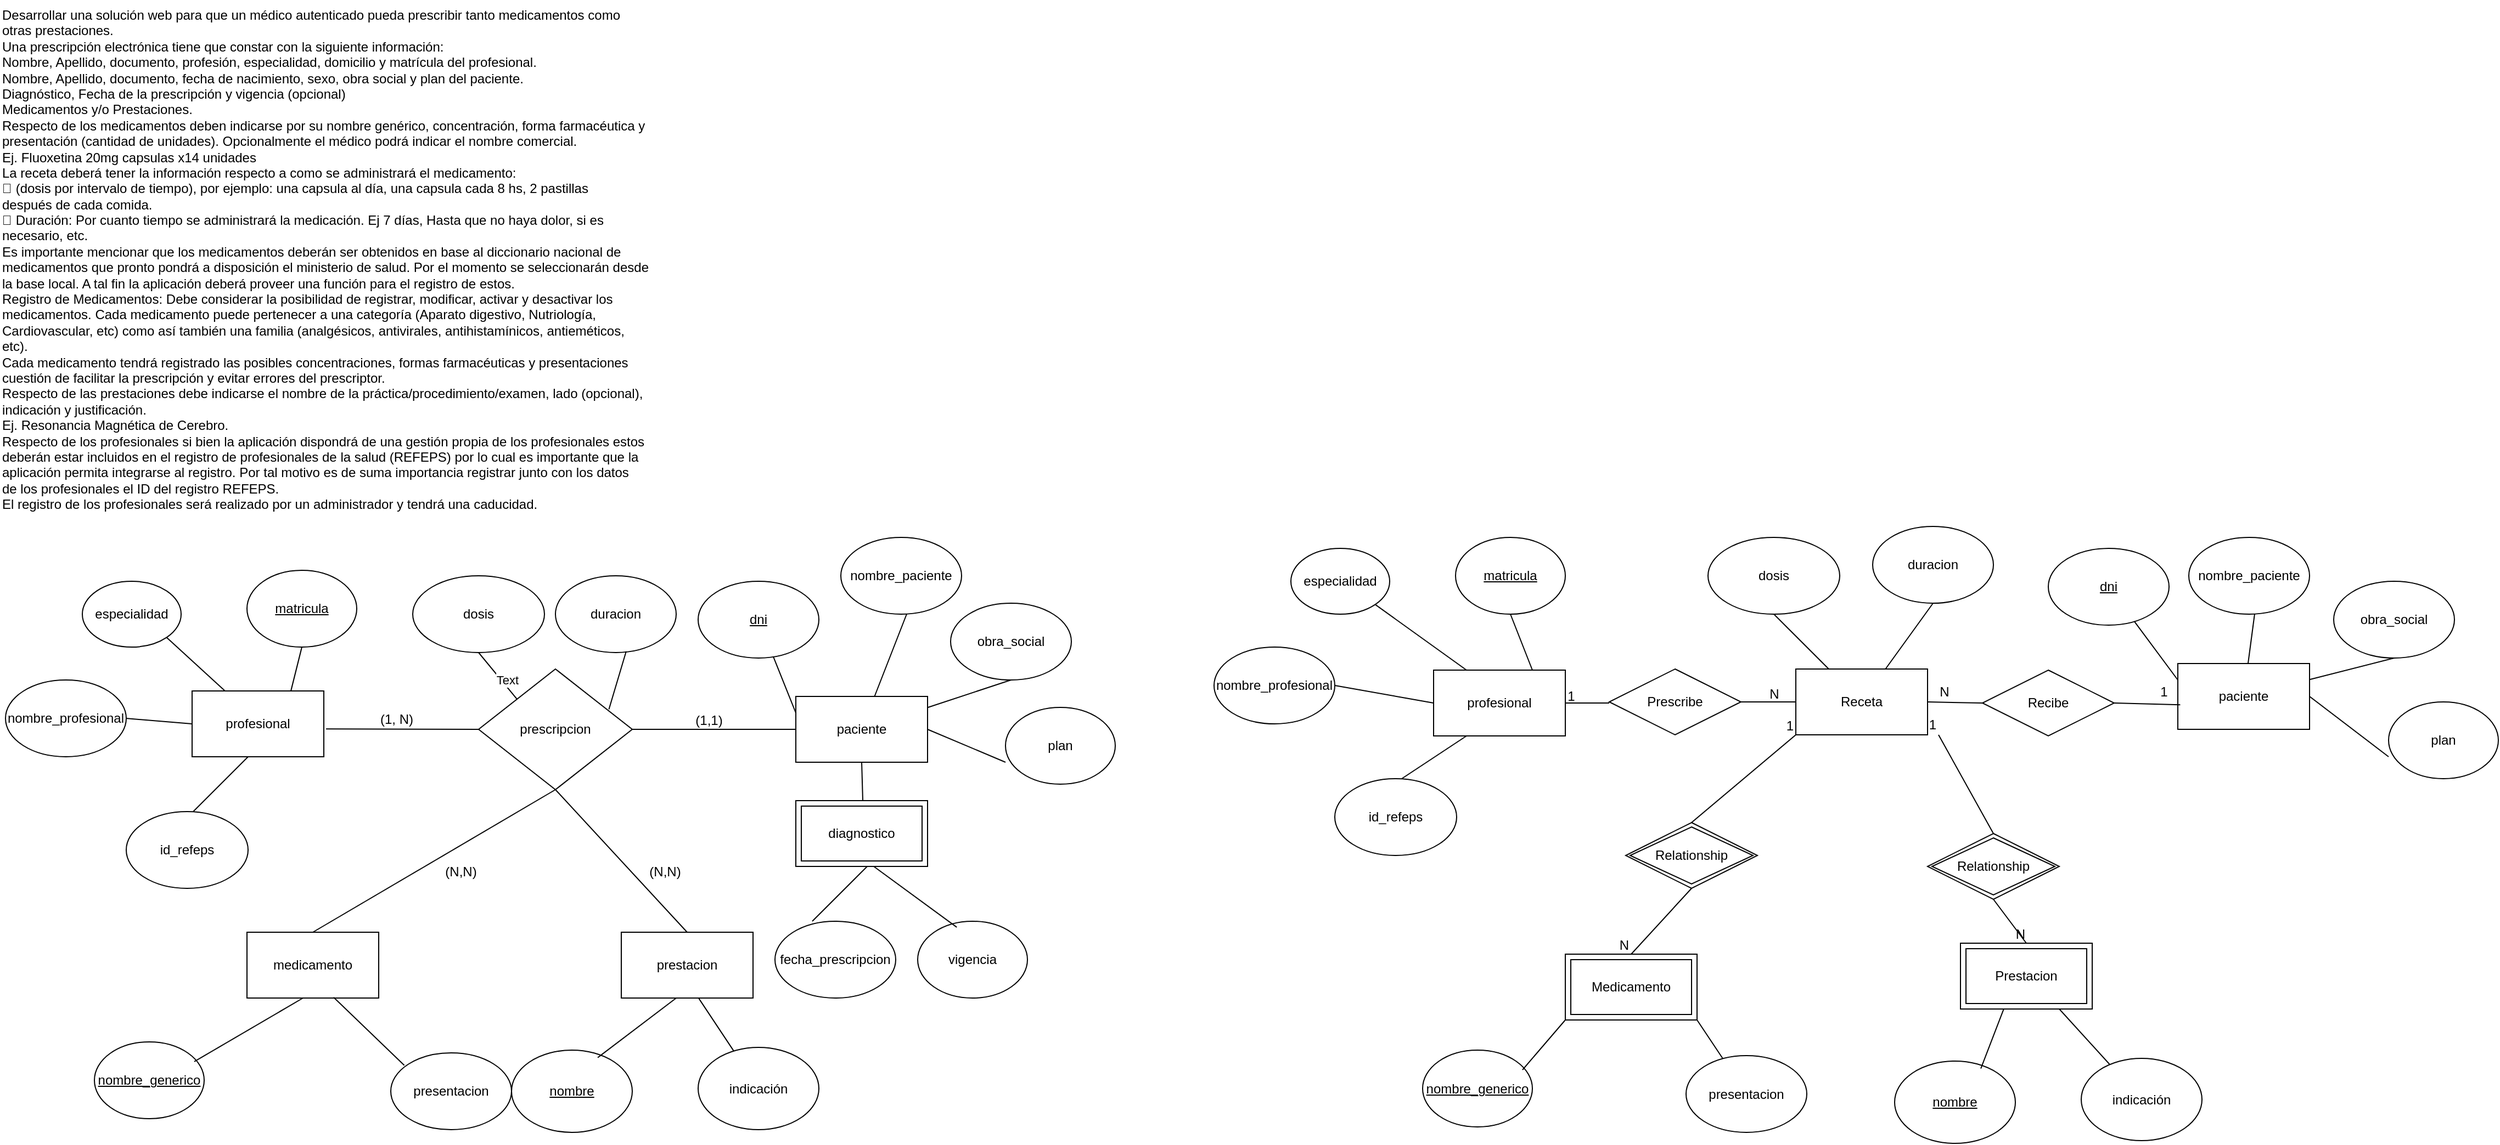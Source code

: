 <mxfile version="24.7.16">
  <diagram name="Página-1" id="OAdbk_ETyMLO9n_MLoZe">
    <mxGraphModel dx="1311" dy="598" grid="1" gridSize="10" guides="1" tooltips="1" connect="1" arrows="1" fold="1" page="1" pageScale="1" pageWidth="827" pageHeight="1169" math="0" shadow="0">
      <root>
        <mxCell id="0" />
        <mxCell id="1" parent="0" />
        <mxCell id="R6Cu_xliwM_Ngi1ejjEe-1" value="diagnostico" style="rounded=0;whiteSpace=wrap;html=1;" vertex="1" parent="1">
          <mxGeometry x="749" y="740" width="120" height="60" as="geometry" />
        </mxCell>
        <mxCell id="R6Cu_xliwM_Ngi1ejjEe-2" value="Desarrollar una solución web para que un médico autenticado pueda prescribir tanto medicamentos como&#xa;otras prestaciones.&#xa;Una prescripción electrónica tiene que constar con la siguiente información:&#xa;Nombre, Apellido, documento, profesión, especialidad, domicilio y matrícula del profesional.&#xa;Nombre, Apellido, documento, fecha de nacimiento, sexo, obra social y plan del paciente.&#xa;Diagnóstico, Fecha de la prescripción y vigencia (opcional)&#xa;Medicamentos y/o Prestaciones.&#xa;Respecto de los medicamentos deben indicarse por su nombre genérico, concentración, forma farmacéutica y&#xa;presentación (cantidad de unidades). Opcionalmente el médico podrá indicar el nombre comercial.&#xa;Ej. Fluoxetina 20mg capsulas x14 unidades&#xa;La receta deberá tener la información respecto a como se administrará el medicamento:&#xa; (dosis por intervalo de tiempo), por ejemplo: una capsula al día, una capsula cada 8 hs, 2 pastillas&#xa;después de cada comida.&#xa; Duración: Por cuanto tiempo se administrará la medicación. Ej 7 días, Hasta que no haya dolor, si es&#xa;necesario, etc.&#xa;Es importante mencionar que los medicamentos deberán ser obtenidos en base al diccionario nacional de&#xa;medicamentos que pronto pondrá a disposición el ministerio de salud. Por el momento se seleccionarán desde&#xa;la base local. A tal fin la aplicación deberá proveer una función para el registro de estos.&#xa;Registro de Medicamentos: Debe considerar la posibilidad de registrar, modificar, activar y desactivar los&#xa;medicamentos. Cada medicamento puede pertenecer a una categoría (Aparato digestivo, Nutriología,&#xa;Cardiovascular, etc) como así también una familia (analgésicos, antivirales, antihistamínicos, antieméticos,&#xa;etc).&#xa;Cada medicamento tendrá registrado las posibles concentraciones, formas farmacéuticas y presentaciones&#xa;cuestión de facilitar la prescripción y evitar errores del prescriptor.&#xa;Respecto de las prestaciones debe indicarse el nombre de la práctica/procedimiento/examen, lado (opcional),&#xa;indicación y justificación.&#xa;Ej. Resonancia Magnética de Cerebro.&#xa;Respecto de los profesionales si bien la aplicación dispondrá de una gestión propia de los profesionales estos&#xa;deberán estar incluidos en el registro de profesionales de la salud (REFEPS) por lo cual es importante que la&#xa;aplicación permita integrarse al registro. Por tal motivo es de suma importancia registrar junto con los datos&#xa;de los profesionales el ID del registro REFEPS.&#xa;El registro de los profesionales será realizado por un administrador y tendrá una caducidad." style="text;whiteSpace=wrap;html=1;" vertex="1" parent="1">
          <mxGeometry x="24" y="10" width="616" height="470" as="geometry" />
        </mxCell>
        <mxCell id="R6Cu_xliwM_Ngi1ejjEe-3" value="profesional" style="rounded=0;whiteSpace=wrap;html=1;" vertex="1" parent="1">
          <mxGeometry x="199" y="640" width="120" height="60" as="geometry" />
        </mxCell>
        <mxCell id="R6Cu_xliwM_Ngi1ejjEe-4" value="paciente" style="rounded=0;whiteSpace=wrap;html=1;" vertex="1" parent="1">
          <mxGeometry x="749" y="645" width="120" height="60" as="geometry" />
        </mxCell>
        <mxCell id="R6Cu_xliwM_Ngi1ejjEe-5" value="medicamento" style="rounded=0;whiteSpace=wrap;html=1;" vertex="1" parent="1">
          <mxGeometry x="249" y="860" width="120" height="60" as="geometry" />
        </mxCell>
        <mxCell id="R6Cu_xliwM_Ngi1ejjEe-6" value="especialidad" style="ellipse;whiteSpace=wrap;html=1;" vertex="1" parent="1">
          <mxGeometry x="99" y="540" width="90" height="60" as="geometry" />
        </mxCell>
        <mxCell id="R6Cu_xliwM_Ngi1ejjEe-7" value="&lt;u&gt;matricula&lt;/u&gt;" style="ellipse;whiteSpace=wrap;html=1;" vertex="1" parent="1">
          <mxGeometry x="249" y="530" width="100" height="70" as="geometry" />
        </mxCell>
        <mxCell id="R6Cu_xliwM_Ngi1ejjEe-8" value="nombre_profesional" style="ellipse;whiteSpace=wrap;html=1;" vertex="1" parent="1">
          <mxGeometry x="29" y="630" width="110" height="70" as="geometry" />
        </mxCell>
        <mxCell id="R6Cu_xliwM_Ngi1ejjEe-9" value="" style="endArrow=none;html=1;rounded=0;entryX=0;entryY=0.5;entryDx=0;entryDy=0;exitX=1;exitY=0.5;exitDx=0;exitDy=0;" edge="1" parent="1" source="R6Cu_xliwM_Ngi1ejjEe-8" target="R6Cu_xliwM_Ngi1ejjEe-3">
          <mxGeometry width="50" height="50" relative="1" as="geometry">
            <mxPoint x="119" y="680" as="sourcePoint" />
            <mxPoint x="169" y="630" as="targetPoint" />
          </mxGeometry>
        </mxCell>
        <mxCell id="R6Cu_xliwM_Ngi1ejjEe-10" value="" style="endArrow=none;html=1;rounded=0;entryX=1;entryY=1;entryDx=0;entryDy=0;exitX=0.25;exitY=0;exitDx=0;exitDy=0;" edge="1" parent="1" source="R6Cu_xliwM_Ngi1ejjEe-3" target="R6Cu_xliwM_Ngi1ejjEe-6">
          <mxGeometry width="50" height="50" relative="1" as="geometry">
            <mxPoint x="179" y="640" as="sourcePoint" />
            <mxPoint x="229" y="590" as="targetPoint" />
          </mxGeometry>
        </mxCell>
        <mxCell id="R6Cu_xliwM_Ngi1ejjEe-11" value="" style="endArrow=none;html=1;rounded=0;entryX=0.5;entryY=1;entryDx=0;entryDy=0;exitX=0.75;exitY=0;exitDx=0;exitDy=0;" edge="1" parent="1" source="R6Cu_xliwM_Ngi1ejjEe-3" target="R6Cu_xliwM_Ngi1ejjEe-7">
          <mxGeometry width="50" height="50" relative="1" as="geometry">
            <mxPoint x="259" y="650" as="sourcePoint" />
            <mxPoint x="309" y="600" as="targetPoint" />
          </mxGeometry>
        </mxCell>
        <mxCell id="R6Cu_xliwM_Ngi1ejjEe-12" value="&lt;u&gt;dni&lt;/u&gt;" style="ellipse;whiteSpace=wrap;html=1;" vertex="1" parent="1">
          <mxGeometry x="660" y="540" width="110" height="70" as="geometry" />
        </mxCell>
        <mxCell id="R6Cu_xliwM_Ngi1ejjEe-13" value="nombre_paciente" style="ellipse;whiteSpace=wrap;html=1;" vertex="1" parent="1">
          <mxGeometry x="790" y="500" width="110" height="70" as="geometry" />
        </mxCell>
        <mxCell id="R6Cu_xliwM_Ngi1ejjEe-14" value="obra_social" style="ellipse;whiteSpace=wrap;html=1;" vertex="1" parent="1">
          <mxGeometry x="890" y="560" width="110" height="70" as="geometry" />
        </mxCell>
        <mxCell id="R6Cu_xliwM_Ngi1ejjEe-15" value="plan" style="ellipse;whiteSpace=wrap;html=1;" vertex="1" parent="1">
          <mxGeometry x="940" y="655" width="100" height="70" as="geometry" />
        </mxCell>
        <mxCell id="R6Cu_xliwM_Ngi1ejjEe-16" value="" style="endArrow=none;html=1;rounded=0;entryX=0;entryY=0.25;entryDx=0;entryDy=0;" edge="1" parent="1" source="R6Cu_xliwM_Ngi1ejjEe-12" target="R6Cu_xliwM_Ngi1ejjEe-4">
          <mxGeometry width="50" height="50" relative="1" as="geometry">
            <mxPoint x="539" y="690" as="sourcePoint" />
            <mxPoint x="589" y="640" as="targetPoint" />
          </mxGeometry>
        </mxCell>
        <mxCell id="R6Cu_xliwM_Ngi1ejjEe-17" value="" style="endArrow=none;html=1;rounded=0;entryX=0.545;entryY=1;entryDx=0;entryDy=0;entryPerimeter=0;" edge="1" parent="1" source="R6Cu_xliwM_Ngi1ejjEe-4" target="R6Cu_xliwM_Ngi1ejjEe-13">
          <mxGeometry width="50" height="50" relative="1" as="geometry">
            <mxPoint x="629" y="630" as="sourcePoint" />
            <mxPoint x="599" y="600" as="targetPoint" />
          </mxGeometry>
        </mxCell>
        <mxCell id="R6Cu_xliwM_Ngi1ejjEe-18" value="" style="endArrow=none;html=1;rounded=0;exitX=1;exitY=0.5;exitDx=0;exitDy=0;entryX=0;entryY=0.714;entryDx=0;entryDy=0;entryPerimeter=0;" edge="1" parent="1" source="R6Cu_xliwM_Ngi1ejjEe-4" target="R6Cu_xliwM_Ngi1ejjEe-15">
          <mxGeometry width="50" height="50" relative="1" as="geometry">
            <mxPoint x="719" y="695" as="sourcePoint" />
            <mxPoint x="769" y="645" as="targetPoint" />
          </mxGeometry>
        </mxCell>
        <mxCell id="R6Cu_xliwM_Ngi1ejjEe-19" value="" style="endArrow=none;html=1;rounded=0;entryX=0.5;entryY=1;entryDx=0;entryDy=0;" edge="1" parent="1" source="R6Cu_xliwM_Ngi1ejjEe-4" target="R6Cu_xliwM_Ngi1ejjEe-14">
          <mxGeometry width="50" height="50" relative="1" as="geometry">
            <mxPoint x="709" y="640" as="sourcePoint" />
            <mxPoint x="759" y="590" as="targetPoint" />
          </mxGeometry>
        </mxCell>
        <mxCell id="R6Cu_xliwM_Ngi1ejjEe-20" value="&lt;u&gt;nombre_generico&lt;/u&gt;" style="ellipse;whiteSpace=wrap;html=1;" vertex="1" parent="1">
          <mxGeometry x="110" y="960" width="100" height="70" as="geometry" />
        </mxCell>
        <mxCell id="R6Cu_xliwM_Ngi1ejjEe-21" value="presentacion" style="ellipse;whiteSpace=wrap;html=1;" vertex="1" parent="1">
          <mxGeometry x="380" y="970" width="110" height="70" as="geometry" />
        </mxCell>
        <mxCell id="R6Cu_xliwM_Ngi1ejjEe-22" value="" style="endArrow=none;html=1;rounded=0;exitX=0.112;exitY=0.162;exitDx=0;exitDy=0;entryX=0.658;entryY=0.989;entryDx=0;entryDy=0;entryPerimeter=0;exitPerimeter=0;" edge="1" parent="1" source="R6Cu_xliwM_Ngi1ejjEe-21" target="R6Cu_xliwM_Ngi1ejjEe-5">
          <mxGeometry width="50" height="50" relative="1" as="geometry">
            <mxPoint x="179" y="990" as="sourcePoint" />
            <mxPoint x="500" y="940" as="targetPoint" />
          </mxGeometry>
        </mxCell>
        <mxCell id="R6Cu_xliwM_Ngi1ejjEe-23" value="" style="endArrow=none;html=1;rounded=0;exitX=0.91;exitY=0.257;exitDx=0;exitDy=0;exitPerimeter=0;entryX=0.425;entryY=1;entryDx=0;entryDy=0;entryPerimeter=0;" edge="1" parent="1" source="R6Cu_xliwM_Ngi1ejjEe-20" target="R6Cu_xliwM_Ngi1ejjEe-5">
          <mxGeometry width="50" height="50" relative="1" as="geometry">
            <mxPoint x="119" y="950" as="sourcePoint" />
            <mxPoint x="159" y="900" as="targetPoint" />
          </mxGeometry>
        </mxCell>
        <mxCell id="R6Cu_xliwM_Ngi1ejjEe-24" value="dosis" style="ellipse;whiteSpace=wrap;html=1;" vertex="1" parent="1">
          <mxGeometry x="400" y="535" width="120" height="70" as="geometry" />
        </mxCell>
        <mxCell id="R6Cu_xliwM_Ngi1ejjEe-25" value="duracion" style="ellipse;whiteSpace=wrap;html=1;" vertex="1" parent="1">
          <mxGeometry x="530" y="535" width="110" height="70" as="geometry" />
        </mxCell>
        <mxCell id="R6Cu_xliwM_Ngi1ejjEe-26" value="" style="endArrow=none;html=1;rounded=0;exitX=0.848;exitY=0.334;exitDx=0;exitDy=0;exitPerimeter=0;entryX=0.586;entryY=0.984;entryDx=0;entryDy=0;entryPerimeter=0;" edge="1" parent="1" source="R6Cu_xliwM_Ngi1ejjEe-28" target="R6Cu_xliwM_Ngi1ejjEe-25">
          <mxGeometry width="50" height="50" relative="1" as="geometry">
            <mxPoint x="618" y="668.02" as="sourcePoint" />
            <mxPoint x="590" y="610" as="targetPoint" />
          </mxGeometry>
        </mxCell>
        <mxCell id="R6Cu_xliwM_Ngi1ejjEe-27" value="" style="endArrow=none;html=1;rounded=0;entryX=0;entryY=0;entryDx=0;entryDy=0;exitX=0.5;exitY=1;exitDx=0;exitDy=0;" edge="1" parent="1" source="R6Cu_xliwM_Ngi1ejjEe-24" target="R6Cu_xliwM_Ngi1ejjEe-28">
          <mxGeometry width="50" height="50" relative="1" as="geometry">
            <mxPoint x="470" y="610" as="sourcePoint" />
            <mxPoint x="619" y="910" as="targetPoint" />
          </mxGeometry>
        </mxCell>
        <mxCell id="zpOh2JFRQXcmT8-b-XCq-2" value="Text" style="edgeLabel;html=1;align=center;verticalAlign=middle;resizable=0;points=[];" vertex="1" connectable="0" parent="R6Cu_xliwM_Ngi1ejjEe-27">
          <mxGeometry x="0.301" y="4" relative="1" as="geometry">
            <mxPoint as="offset" />
          </mxGeometry>
        </mxCell>
        <mxCell id="R6Cu_xliwM_Ngi1ejjEe-28" value="prescripcion" style="rhombus;whiteSpace=wrap;html=1;" vertex="1" parent="1">
          <mxGeometry x="460" y="620" width="140" height="110" as="geometry" />
        </mxCell>
        <mxCell id="R6Cu_xliwM_Ngi1ejjEe-29" value="(1, N)" style="text;html=1;align=center;verticalAlign=middle;resizable=0;points=[];autosize=1;strokeColor=none;fillColor=none;" vertex="1" parent="1">
          <mxGeometry x="360" y="651" width="50" height="30" as="geometry" />
        </mxCell>
        <mxCell id="R6Cu_xliwM_Ngi1ejjEe-30" value="(1,1)" style="text;html=1;align=center;verticalAlign=middle;whiteSpace=wrap;rounded=0;" vertex="1" parent="1">
          <mxGeometry x="640" y="652" width="60" height="30" as="geometry" />
        </mxCell>
        <mxCell id="R6Cu_xliwM_Ngi1ejjEe-31" value="" style="endArrow=none;html=1;rounded=0;entryX=0.5;entryY=1;entryDx=0;entryDy=0;exitX=0.5;exitY=0;exitDx=0;exitDy=0;" edge="1" parent="1" source="R6Cu_xliwM_Ngi1ejjEe-5" target="R6Cu_xliwM_Ngi1ejjEe-28">
          <mxGeometry width="50" height="50" relative="1" as="geometry">
            <mxPoint x="530" y="870" as="sourcePoint" />
            <mxPoint x="524" y="730" as="targetPoint" />
          </mxGeometry>
        </mxCell>
        <mxCell id="R6Cu_xliwM_Ngi1ejjEe-32" value="(N,N)" style="text;html=1;align=center;verticalAlign=middle;whiteSpace=wrap;rounded=0;" vertex="1" parent="1">
          <mxGeometry x="414" y="790" width="60" height="30" as="geometry" />
        </mxCell>
        <mxCell id="R6Cu_xliwM_Ngi1ejjEe-33" value="" style="endArrow=none;html=1;rounded=0;entryX=0;entryY=0.5;entryDx=0;entryDy=0;exitX=1.017;exitY=0.578;exitDx=0;exitDy=0;exitPerimeter=0;" edge="1" parent="1" source="R6Cu_xliwM_Ngi1ejjEe-3" target="R6Cu_xliwM_Ngi1ejjEe-28">
          <mxGeometry width="50" height="50" relative="1" as="geometry">
            <mxPoint x="380" y="735" as="sourcePoint" />
            <mxPoint x="430" y="685" as="targetPoint" />
          </mxGeometry>
        </mxCell>
        <mxCell id="R6Cu_xliwM_Ngi1ejjEe-34" value="" style="endArrow=none;html=1;rounded=0;exitX=1;exitY=0.5;exitDx=0;exitDy=0;entryX=0;entryY=0.5;entryDx=0;entryDy=0;" edge="1" parent="1" source="R6Cu_xliwM_Ngi1ejjEe-28" target="R6Cu_xliwM_Ngi1ejjEe-4">
          <mxGeometry width="50" height="50" relative="1" as="geometry">
            <mxPoint x="550" y="780" as="sourcePoint" />
            <mxPoint x="700" y="700" as="targetPoint" />
          </mxGeometry>
        </mxCell>
        <mxCell id="R6Cu_xliwM_Ngi1ejjEe-35" value="prestacion" style="rounded=0;whiteSpace=wrap;html=1;" vertex="1" parent="1">
          <mxGeometry x="590" y="860" width="120" height="60" as="geometry" />
        </mxCell>
        <mxCell id="R6Cu_xliwM_Ngi1ejjEe-36" value="" style="endArrow=none;html=1;rounded=0;entryX=0.5;entryY=1;entryDx=0;entryDy=0;exitX=0.5;exitY=0;exitDx=0;exitDy=0;" edge="1" parent="1" source="R6Cu_xliwM_Ngi1ejjEe-35" target="R6Cu_xliwM_Ngi1ejjEe-28">
          <mxGeometry width="50" height="50" relative="1" as="geometry">
            <mxPoint x="590" y="960" as="sourcePoint" />
            <mxPoint x="640" y="910" as="targetPoint" />
          </mxGeometry>
        </mxCell>
        <mxCell id="R6Cu_xliwM_Ngi1ejjEe-37" value="&lt;u&gt;nombre&lt;/u&gt;" style="ellipse;whiteSpace=wrap;html=1;" vertex="1" parent="1">
          <mxGeometry x="490" y="967.5" width="110" height="75" as="geometry" />
        </mxCell>
        <mxCell id="R6Cu_xliwM_Ngi1ejjEe-38" value="indicación" style="ellipse;whiteSpace=wrap;html=1;" vertex="1" parent="1">
          <mxGeometry x="660" y="965" width="110" height="75" as="geometry" />
        </mxCell>
        <mxCell id="R6Cu_xliwM_Ngi1ejjEe-39" value="" style="endArrow=none;html=1;rounded=0;entryX=0.417;entryY=1;entryDx=0;entryDy=0;entryPerimeter=0;exitX=0.714;exitY=0.091;exitDx=0;exitDy=0;exitPerimeter=0;" edge="1" parent="1" source="R6Cu_xliwM_Ngi1ejjEe-37" target="R6Cu_xliwM_Ngi1ejjEe-35">
          <mxGeometry width="50" height="50" relative="1" as="geometry">
            <mxPoint x="660" y="980" as="sourcePoint" />
            <mxPoint x="710" y="930" as="targetPoint" />
          </mxGeometry>
        </mxCell>
        <mxCell id="R6Cu_xliwM_Ngi1ejjEe-40" value="" style="endArrow=none;html=1;rounded=0;exitX=0.589;exitY=1.007;exitDx=0;exitDy=0;exitPerimeter=0;" edge="1" parent="1" source="R6Cu_xliwM_Ngi1ejjEe-35" target="R6Cu_xliwM_Ngi1ejjEe-38">
          <mxGeometry width="50" height="50" relative="1" as="geometry">
            <mxPoint x="814" y="980" as="sourcePoint" />
            <mxPoint x="864" y="930" as="targetPoint" />
          </mxGeometry>
        </mxCell>
        <mxCell id="R6Cu_xliwM_Ngi1ejjEe-41" value="(N,N)" style="text;html=1;align=center;verticalAlign=middle;whiteSpace=wrap;rounded=0;" vertex="1" parent="1">
          <mxGeometry x="600" y="790" width="60" height="30" as="geometry" />
        </mxCell>
        <mxCell id="R6Cu_xliwM_Ngi1ejjEe-42" value="id_refeps" style="ellipse;whiteSpace=wrap;html=1;" vertex="1" parent="1">
          <mxGeometry x="139" y="750" width="111" height="70" as="geometry" />
        </mxCell>
        <mxCell id="R6Cu_xliwM_Ngi1ejjEe-43" value="" style="endArrow=none;html=1;rounded=0;" edge="1" parent="1">
          <mxGeometry width="50" height="50" relative="1" as="geometry">
            <mxPoint x="200" y="750" as="sourcePoint" />
            <mxPoint x="250" y="700" as="targetPoint" />
          </mxGeometry>
        </mxCell>
        <mxCell id="R6Cu_xliwM_Ngi1ejjEe-44" value="vigencia" style="ellipse;whiteSpace=wrap;html=1;" vertex="1" parent="1">
          <mxGeometry x="860" y="850" width="100" height="70" as="geometry" />
        </mxCell>
        <mxCell id="R6Cu_xliwM_Ngi1ejjEe-45" value="fecha_prescripcion" style="ellipse;whiteSpace=wrap;html=1;" vertex="1" parent="1">
          <mxGeometry x="730" y="850" width="110" height="70" as="geometry" />
        </mxCell>
        <mxCell id="R6Cu_xliwM_Ngi1ejjEe-46" value="diagnostico" style="rounded=0;whiteSpace=wrap;html=1;" vertex="1" parent="1">
          <mxGeometry x="754" y="745" width="110" height="50" as="geometry" />
        </mxCell>
        <mxCell id="R6Cu_xliwM_Ngi1ejjEe-47" value="" style="endArrow=none;html=1;rounded=0;exitX=0.356;exitY=0.078;exitDx=0;exitDy=0;exitPerimeter=0;" edge="1" parent="1" source="R6Cu_xliwM_Ngi1ejjEe-44">
          <mxGeometry width="50" height="50" relative="1" as="geometry">
            <mxPoint x="890" y="850" as="sourcePoint" />
            <mxPoint x="820" y="800" as="targetPoint" />
          </mxGeometry>
        </mxCell>
        <mxCell id="R6Cu_xliwM_Ngi1ejjEe-48" value="" style="endArrow=none;html=1;rounded=0;" edge="1" parent="1">
          <mxGeometry width="50" height="50" relative="1" as="geometry">
            <mxPoint x="764" y="850" as="sourcePoint" />
            <mxPoint x="814" y="800" as="targetPoint" />
          </mxGeometry>
        </mxCell>
        <mxCell id="R6Cu_xliwM_Ngi1ejjEe-49" value="" style="endArrow=none;html=1;rounded=0;entryX=0.5;entryY=1;entryDx=0;entryDy=0;" edge="1" parent="1" target="R6Cu_xliwM_Ngi1ejjEe-4">
          <mxGeometry width="50" height="50" relative="1" as="geometry">
            <mxPoint x="810" y="740" as="sourcePoint" />
            <mxPoint x="860" y="690" as="targetPoint" />
          </mxGeometry>
        </mxCell>
        <mxCell id="zpOh2JFRQXcmT8-b-XCq-1" value="Receta" style="rounded=0;whiteSpace=wrap;html=1;" vertex="1" parent="1">
          <mxGeometry x="1660" y="620" width="120" height="60" as="geometry" />
        </mxCell>
        <mxCell id="zpOh2JFRQXcmT8-b-XCq-3" value="dosis" style="ellipse;whiteSpace=wrap;html=1;" vertex="1" parent="1">
          <mxGeometry x="1580" y="500" width="120" height="70" as="geometry" />
        </mxCell>
        <mxCell id="zpOh2JFRQXcmT8-b-XCq-4" value="duracion" style="ellipse;whiteSpace=wrap;html=1;" vertex="1" parent="1">
          <mxGeometry x="1730" y="490" width="110" height="70" as="geometry" />
        </mxCell>
        <mxCell id="zpOh2JFRQXcmT8-b-XCq-8" value="" style="endArrow=none;html=1;rounded=0;entryX=0.5;entryY=1;entryDx=0;entryDy=0;" edge="1" parent="1" source="zpOh2JFRQXcmT8-b-XCq-1" target="zpOh2JFRQXcmT8-b-XCq-4">
          <mxGeometry width="50" height="50" relative="1" as="geometry">
            <mxPoint x="1400" y="600" as="sourcePoint" />
            <mxPoint x="1440" y="570" as="targetPoint" />
          </mxGeometry>
        </mxCell>
        <mxCell id="zpOh2JFRQXcmT8-b-XCq-9" value="" style="endArrow=none;html=1;rounded=0;entryX=0.25;entryY=0;entryDx=0;entryDy=0;exitX=0.5;exitY=1;exitDx=0;exitDy=0;" edge="1" parent="1" source="zpOh2JFRQXcmT8-b-XCq-3" target="zpOh2JFRQXcmT8-b-XCq-1">
          <mxGeometry relative="1" as="geometry">
            <mxPoint x="1280" y="570" as="sourcePoint" />
            <mxPoint x="1440" y="570" as="targetPoint" />
          </mxGeometry>
        </mxCell>
        <mxCell id="zpOh2JFRQXcmT8-b-XCq-11" value="profesional" style="rounded=0;whiteSpace=wrap;html=1;" vertex="1" parent="1">
          <mxGeometry x="1330" y="621" width="120" height="60" as="geometry" />
        </mxCell>
        <mxCell id="zpOh2JFRQXcmT8-b-XCq-12" value="especialidad" style="ellipse;whiteSpace=wrap;html=1;" vertex="1" parent="1">
          <mxGeometry x="1200" y="510" width="90" height="60" as="geometry" />
        </mxCell>
        <mxCell id="zpOh2JFRQXcmT8-b-XCq-13" value="&lt;u&gt;matricula&lt;/u&gt;" style="ellipse;whiteSpace=wrap;html=1;" vertex="1" parent="1">
          <mxGeometry x="1350" y="500" width="100" height="70" as="geometry" />
        </mxCell>
        <mxCell id="zpOh2JFRQXcmT8-b-XCq-14" value="nombre_profesional" style="ellipse;whiteSpace=wrap;html=1;" vertex="1" parent="1">
          <mxGeometry x="1130" y="600" width="110" height="70" as="geometry" />
        </mxCell>
        <mxCell id="zpOh2JFRQXcmT8-b-XCq-15" value="" style="endArrow=none;html=1;rounded=0;entryX=0;entryY=0.5;entryDx=0;entryDy=0;exitX=1;exitY=0.5;exitDx=0;exitDy=0;" edge="1" parent="1" source="zpOh2JFRQXcmT8-b-XCq-14" target="zpOh2JFRQXcmT8-b-XCq-11">
          <mxGeometry width="50" height="50" relative="1" as="geometry">
            <mxPoint x="1220" y="650" as="sourcePoint" />
            <mxPoint x="1270" y="600" as="targetPoint" />
          </mxGeometry>
        </mxCell>
        <mxCell id="zpOh2JFRQXcmT8-b-XCq-16" value="" style="endArrow=none;html=1;rounded=0;entryX=1;entryY=1;entryDx=0;entryDy=0;exitX=0.25;exitY=0;exitDx=0;exitDy=0;" edge="1" parent="1" source="zpOh2JFRQXcmT8-b-XCq-11" target="zpOh2JFRQXcmT8-b-XCq-12">
          <mxGeometry width="50" height="50" relative="1" as="geometry">
            <mxPoint x="1280" y="610" as="sourcePoint" />
            <mxPoint x="1330" y="560" as="targetPoint" />
          </mxGeometry>
        </mxCell>
        <mxCell id="zpOh2JFRQXcmT8-b-XCq-17" value="" style="endArrow=none;html=1;rounded=0;entryX=0.5;entryY=1;entryDx=0;entryDy=0;exitX=0.75;exitY=0;exitDx=0;exitDy=0;" edge="1" parent="1" source="zpOh2JFRQXcmT8-b-XCq-11" target="zpOh2JFRQXcmT8-b-XCq-13">
          <mxGeometry width="50" height="50" relative="1" as="geometry">
            <mxPoint x="1360" y="620" as="sourcePoint" />
            <mxPoint x="1410" y="570" as="targetPoint" />
          </mxGeometry>
        </mxCell>
        <mxCell id="zpOh2JFRQXcmT8-b-XCq-18" value="id_refeps" style="ellipse;whiteSpace=wrap;html=1;" vertex="1" parent="1">
          <mxGeometry x="1240" y="720" width="111" height="70" as="geometry" />
        </mxCell>
        <mxCell id="zpOh2JFRQXcmT8-b-XCq-19" value="" style="endArrow=none;html=1;rounded=0;entryX=0.25;entryY=1;entryDx=0;entryDy=0;" edge="1" parent="1" target="zpOh2JFRQXcmT8-b-XCq-11">
          <mxGeometry width="50" height="50" relative="1" as="geometry">
            <mxPoint x="1301" y="720" as="sourcePoint" />
            <mxPoint x="1351" y="670" as="targetPoint" />
          </mxGeometry>
        </mxCell>
        <mxCell id="zpOh2JFRQXcmT8-b-XCq-20" value="Prescribe" style="shape=rhombus;perimeter=rhombusPerimeter;whiteSpace=wrap;html=1;align=center;" vertex="1" parent="1">
          <mxGeometry x="1490" y="620" width="120" height="60" as="geometry" />
        </mxCell>
        <mxCell id="zpOh2JFRQXcmT8-b-XCq-21" value="" style="line;strokeWidth=1;rotatable=0;dashed=0;labelPosition=right;align=left;verticalAlign=middle;spacingTop=0;spacingLeft=6;points=[];portConstraint=eastwest;" vertex="1" parent="1">
          <mxGeometry x="1450" y="646" width="40" height="10" as="geometry" />
        </mxCell>
        <mxCell id="zpOh2JFRQXcmT8-b-XCq-23" value="" style="endArrow=none;html=1;rounded=0;entryX=0;entryY=0.5;entryDx=0;entryDy=0;exitX=1;exitY=0.5;exitDx=0;exitDy=0;" edge="1" parent="1" source="zpOh2JFRQXcmT8-b-XCq-20" target="zpOh2JFRQXcmT8-b-XCq-1">
          <mxGeometry relative="1" as="geometry">
            <mxPoint x="1460" y="670" as="sourcePoint" />
            <mxPoint x="1620" y="670" as="targetPoint" />
          </mxGeometry>
        </mxCell>
        <mxCell id="zpOh2JFRQXcmT8-b-XCq-32" value="1" style="text;html=1;align=center;verticalAlign=middle;resizable=0;points=[];autosize=1;strokeColor=none;fillColor=none;" vertex="1" parent="1">
          <mxGeometry x="1440" y="630" width="30" height="30" as="geometry" />
        </mxCell>
        <mxCell id="zpOh2JFRQXcmT8-b-XCq-33" value="N" style="text;html=1;align=center;verticalAlign=middle;resizable=0;points=[];autosize=1;strokeColor=none;fillColor=none;" vertex="1" parent="1">
          <mxGeometry x="1625" y="628" width="30" height="30" as="geometry" />
        </mxCell>
        <mxCell id="zpOh2JFRQXcmT8-b-XCq-34" value="Recibe" style="shape=rhombus;perimeter=rhombusPerimeter;whiteSpace=wrap;html=1;align=center;" vertex="1" parent="1">
          <mxGeometry x="1830" y="621" width="120" height="60" as="geometry" />
        </mxCell>
        <mxCell id="zpOh2JFRQXcmT8-b-XCq-35" value="" style="endArrow=none;html=1;rounded=0;exitX=1;exitY=0.5;exitDx=0;exitDy=0;entryX=0;entryY=0.5;entryDx=0;entryDy=0;" edge="1" parent="1" source="zpOh2JFRQXcmT8-b-XCq-1" target="zpOh2JFRQXcmT8-b-XCq-34">
          <mxGeometry relative="1" as="geometry">
            <mxPoint x="1870" y="670" as="sourcePoint" />
            <mxPoint x="2030" y="670" as="targetPoint" />
          </mxGeometry>
        </mxCell>
        <mxCell id="zpOh2JFRQXcmT8-b-XCq-36" value="" style="endArrow=none;html=1;rounded=0;exitX=1;exitY=0.5;exitDx=0;exitDy=0;" edge="1" parent="1" source="zpOh2JFRQXcmT8-b-XCq-48">
          <mxGeometry relative="1" as="geometry">
            <mxPoint x="1970" y="645" as="sourcePoint" />
            <mxPoint x="2010" y="650" as="targetPoint" />
          </mxGeometry>
        </mxCell>
        <mxCell id="zpOh2JFRQXcmT8-b-XCq-39" value="paciente" style="rounded=0;whiteSpace=wrap;html=1;" vertex="1" parent="1">
          <mxGeometry x="2008" y="615" width="120" height="60" as="geometry" />
        </mxCell>
        <mxCell id="zpOh2JFRQXcmT8-b-XCq-40" value="&lt;u&gt;dni&lt;/u&gt;" style="ellipse;whiteSpace=wrap;html=1;" vertex="1" parent="1">
          <mxGeometry x="1890" y="510" width="110" height="70" as="geometry" />
        </mxCell>
        <mxCell id="zpOh2JFRQXcmT8-b-XCq-41" value="nombre_paciente" style="ellipse;whiteSpace=wrap;html=1;" vertex="1" parent="1">
          <mxGeometry x="2018" y="500" width="110" height="70" as="geometry" />
        </mxCell>
        <mxCell id="zpOh2JFRQXcmT8-b-XCq-42" value="obra_social" style="ellipse;whiteSpace=wrap;html=1;" vertex="1" parent="1">
          <mxGeometry x="2150" y="540" width="110" height="70" as="geometry" />
        </mxCell>
        <mxCell id="zpOh2JFRQXcmT8-b-XCq-43" value="plan" style="ellipse;whiteSpace=wrap;html=1;" vertex="1" parent="1">
          <mxGeometry x="2200" y="650" width="100" height="70" as="geometry" />
        </mxCell>
        <mxCell id="zpOh2JFRQXcmT8-b-XCq-44" value="" style="endArrow=none;html=1;rounded=0;entryX=0;entryY=0.25;entryDx=0;entryDy=0;" edge="1" parent="1" source="zpOh2JFRQXcmT8-b-XCq-40" target="zpOh2JFRQXcmT8-b-XCq-39">
          <mxGeometry width="50" height="50" relative="1" as="geometry">
            <mxPoint x="1489" y="690" as="sourcePoint" />
            <mxPoint x="1539" y="640" as="targetPoint" />
          </mxGeometry>
        </mxCell>
        <mxCell id="zpOh2JFRQXcmT8-b-XCq-45" value="" style="endArrow=none;html=1;rounded=0;entryX=0.545;entryY=1;entryDx=0;entryDy=0;entryPerimeter=0;" edge="1" parent="1" source="zpOh2JFRQXcmT8-b-XCq-39" target="zpOh2JFRQXcmT8-b-XCq-41">
          <mxGeometry width="50" height="50" relative="1" as="geometry">
            <mxPoint x="1579" y="630" as="sourcePoint" />
            <mxPoint x="1549" y="600" as="targetPoint" />
          </mxGeometry>
        </mxCell>
        <mxCell id="zpOh2JFRQXcmT8-b-XCq-46" value="" style="endArrow=none;html=1;rounded=0;exitX=1;exitY=0.5;exitDx=0;exitDy=0;entryX=0;entryY=0.714;entryDx=0;entryDy=0;entryPerimeter=0;" edge="1" parent="1" source="zpOh2JFRQXcmT8-b-XCq-39" target="zpOh2JFRQXcmT8-b-XCq-43">
          <mxGeometry width="50" height="50" relative="1" as="geometry">
            <mxPoint x="1669" y="695" as="sourcePoint" />
            <mxPoint x="1719" y="645" as="targetPoint" />
          </mxGeometry>
        </mxCell>
        <mxCell id="zpOh2JFRQXcmT8-b-XCq-47" value="" style="endArrow=none;html=1;rounded=0;entryX=0.5;entryY=1;entryDx=0;entryDy=0;" edge="1" parent="1" source="zpOh2JFRQXcmT8-b-XCq-39" target="zpOh2JFRQXcmT8-b-XCq-42">
          <mxGeometry width="50" height="50" relative="1" as="geometry">
            <mxPoint x="1659" y="640" as="sourcePoint" />
            <mxPoint x="1709" y="590" as="targetPoint" />
          </mxGeometry>
        </mxCell>
        <mxCell id="zpOh2JFRQXcmT8-b-XCq-49" value="N" style="text;html=1;align=center;verticalAlign=middle;resizable=0;points=[];autosize=1;strokeColor=none;fillColor=none;" vertex="1" parent="1">
          <mxGeometry x="1780" y="626" width="30" height="30" as="geometry" />
        </mxCell>
        <mxCell id="zpOh2JFRQXcmT8-b-XCq-50" value="" style="endArrow=none;html=1;rounded=0;exitX=1;exitY=0.5;exitDx=0;exitDy=0;entryX=1.006;entryY=0.886;entryDx=0;entryDy=0;entryPerimeter=0;" edge="1" parent="1" source="zpOh2JFRQXcmT8-b-XCq-34" target="zpOh2JFRQXcmT8-b-XCq-48">
          <mxGeometry relative="1" as="geometry">
            <mxPoint x="1950" y="651" as="sourcePoint" />
            <mxPoint x="2010" y="650" as="targetPoint" />
          </mxGeometry>
        </mxCell>
        <mxCell id="zpOh2JFRQXcmT8-b-XCq-48" value="1" style="text;html=1;align=center;verticalAlign=middle;resizable=0;points=[];autosize=1;strokeColor=none;fillColor=none;" vertex="1" parent="1">
          <mxGeometry x="1980" y="626" width="30" height="30" as="geometry" />
        </mxCell>
        <mxCell id="zpOh2JFRQXcmT8-b-XCq-52" value="&lt;u&gt;nombre_generico&lt;/u&gt;" style="ellipse;whiteSpace=wrap;html=1;" vertex="1" parent="1">
          <mxGeometry x="1320" y="967.5" width="100" height="70" as="geometry" />
        </mxCell>
        <mxCell id="zpOh2JFRQXcmT8-b-XCq-53" value="presentacion" style="ellipse;whiteSpace=wrap;html=1;" vertex="1" parent="1">
          <mxGeometry x="1560" y="972.5" width="110" height="70" as="geometry" />
        </mxCell>
        <mxCell id="zpOh2JFRQXcmT8-b-XCq-54" value="" style="endArrow=none;html=1;rounded=0;entryX=1;entryY=1;entryDx=0;entryDy=0;" edge="1" parent="1" source="zpOh2JFRQXcmT8-b-XCq-53" target="zpOh2JFRQXcmT8-b-XCq-62">
          <mxGeometry width="50" height="50" relative="1" as="geometry">
            <mxPoint x="1572.32" y="1001.34" as="sourcePoint" />
            <mxPoint x="1507.96" y="939.34" as="targetPoint" />
          </mxGeometry>
        </mxCell>
        <mxCell id="zpOh2JFRQXcmT8-b-XCq-55" value="" style="endArrow=none;html=1;rounded=0;exitX=0.91;exitY=0.257;exitDx=0;exitDy=0;exitPerimeter=0;entryX=0;entryY=1;entryDx=0;entryDy=0;" edge="1" parent="1" source="zpOh2JFRQXcmT8-b-XCq-52" target="zpOh2JFRQXcmT8-b-XCq-62">
          <mxGeometry width="50" height="50" relative="1" as="geometry">
            <mxPoint x="1299" y="970" as="sourcePoint" />
            <mxPoint x="1480" y="940" as="targetPoint" />
          </mxGeometry>
        </mxCell>
        <mxCell id="zpOh2JFRQXcmT8-b-XCq-58" value="&lt;u&gt;nombre&lt;/u&gt;" style="ellipse;whiteSpace=wrap;html=1;" vertex="1" parent="1">
          <mxGeometry x="1750" y="977.5" width="110" height="75" as="geometry" />
        </mxCell>
        <mxCell id="zpOh2JFRQXcmT8-b-XCq-59" value="indicación" style="ellipse;whiteSpace=wrap;html=1;" vertex="1" parent="1">
          <mxGeometry x="1920" y="975" width="110" height="75" as="geometry" />
        </mxCell>
        <mxCell id="zpOh2JFRQXcmT8-b-XCq-60" value="" style="endArrow=none;html=1;rounded=0;entryX=0.335;entryY=0.965;entryDx=0;entryDy=0;entryPerimeter=0;exitX=0.714;exitY=0.091;exitDx=0;exitDy=0;exitPerimeter=0;" edge="1" parent="1" source="zpOh2JFRQXcmT8-b-XCq-58" target="zpOh2JFRQXcmT8-b-XCq-65">
          <mxGeometry width="50" height="50" relative="1" as="geometry">
            <mxPoint x="1920" y="990" as="sourcePoint" />
            <mxPoint x="1900.04" y="930" as="targetPoint" />
          </mxGeometry>
        </mxCell>
        <mxCell id="zpOh2JFRQXcmT8-b-XCq-61" value="" style="endArrow=none;html=1;rounded=0;exitX=0.75;exitY=1;exitDx=0;exitDy=0;" edge="1" parent="1" source="zpOh2JFRQXcmT8-b-XCq-65" target="zpOh2JFRQXcmT8-b-XCq-59">
          <mxGeometry width="50" height="50" relative="1" as="geometry">
            <mxPoint x="1920.68" y="930.42" as="sourcePoint" />
            <mxPoint x="2124" y="940" as="targetPoint" />
          </mxGeometry>
        </mxCell>
        <mxCell id="zpOh2JFRQXcmT8-b-XCq-62" value="Medicamento" style="shape=ext;margin=3;double=1;whiteSpace=wrap;html=1;align=center;" vertex="1" parent="1">
          <mxGeometry x="1450" y="880" width="120" height="60" as="geometry" />
        </mxCell>
        <mxCell id="zpOh2JFRQXcmT8-b-XCq-65" value="Prestacion" style="shape=ext;margin=3;double=1;whiteSpace=wrap;html=1;align=center;" vertex="1" parent="1">
          <mxGeometry x="1810" y="870" width="120" height="60" as="geometry" />
        </mxCell>
        <mxCell id="zpOh2JFRQXcmT8-b-XCq-66" value="" style="endArrow=none;html=1;rounded=0;entryX=0;entryY=1;entryDx=0;entryDy=0;exitX=0.5;exitY=0;exitDx=0;exitDy=0;" edge="1" parent="1" source="zpOh2JFRQXcmT8-b-XCq-70" target="zpOh2JFRQXcmT8-b-XCq-1">
          <mxGeometry relative="1" as="geometry">
            <mxPoint x="1680" y="760" as="sourcePoint" />
            <mxPoint x="1650" y="850" as="targetPoint" />
          </mxGeometry>
        </mxCell>
        <mxCell id="zpOh2JFRQXcmT8-b-XCq-67" value="1" style="resizable=0;html=1;whiteSpace=wrap;align=right;verticalAlign=bottom;" connectable="0" vertex="1" parent="zpOh2JFRQXcmT8-b-XCq-66">
          <mxGeometry x="1" relative="1" as="geometry" />
        </mxCell>
        <mxCell id="zpOh2JFRQXcmT8-b-XCq-68" value="" style="endArrow=none;html=1;rounded=0;exitX=0.5;exitY=0;exitDx=0;exitDy=0;" edge="1" parent="1" source="zpOh2JFRQXcmT8-b-XCq-71">
          <mxGeometry relative="1" as="geometry">
            <mxPoint x="1860" y="820" as="sourcePoint" />
            <mxPoint x="1790" y="680" as="targetPoint" />
          </mxGeometry>
        </mxCell>
        <mxCell id="zpOh2JFRQXcmT8-b-XCq-69" value="1" style="resizable=0;html=1;whiteSpace=wrap;align=right;verticalAlign=bottom;" connectable="0" vertex="1" parent="zpOh2JFRQXcmT8-b-XCq-68">
          <mxGeometry x="1" relative="1" as="geometry" />
        </mxCell>
        <mxCell id="zpOh2JFRQXcmT8-b-XCq-70" value="Relationship" style="shape=rhombus;double=1;perimeter=rhombusPerimeter;whiteSpace=wrap;html=1;align=center;" vertex="1" parent="1">
          <mxGeometry x="1505" y="760" width="120" height="60" as="geometry" />
        </mxCell>
        <mxCell id="zpOh2JFRQXcmT8-b-XCq-71" value="Relationship" style="shape=rhombus;double=1;perimeter=rhombusPerimeter;whiteSpace=wrap;html=1;align=center;" vertex="1" parent="1">
          <mxGeometry x="1780" y="770" width="120" height="60" as="geometry" />
        </mxCell>
        <mxCell id="zpOh2JFRQXcmT8-b-XCq-76" value="" style="endArrow=none;html=1;rounded=0;entryX=0.5;entryY=0;entryDx=0;entryDy=0;exitX=0.5;exitY=1;exitDx=0;exitDy=0;" edge="1" parent="1" source="zpOh2JFRQXcmT8-b-XCq-71" target="zpOh2JFRQXcmT8-b-XCq-65">
          <mxGeometry relative="1" as="geometry">
            <mxPoint x="1855" y="860" as="sourcePoint" />
            <mxPoint x="1950" y="780" as="targetPoint" />
            <Array as="points" />
          </mxGeometry>
        </mxCell>
        <mxCell id="zpOh2JFRQXcmT8-b-XCq-77" value="N" style="resizable=0;html=1;whiteSpace=wrap;align=right;verticalAlign=bottom;" connectable="0" vertex="1" parent="zpOh2JFRQXcmT8-b-XCq-76">
          <mxGeometry x="1" relative="1" as="geometry" />
        </mxCell>
        <mxCell id="zpOh2JFRQXcmT8-b-XCq-78" value="" style="endArrow=none;html=1;rounded=0;entryX=0.5;entryY=0;entryDx=0;entryDy=0;exitX=0.5;exitY=1;exitDx=0;exitDy=0;" edge="1" parent="1" source="zpOh2JFRQXcmT8-b-XCq-70" target="zpOh2JFRQXcmT8-b-XCq-62">
          <mxGeometry relative="1" as="geometry">
            <mxPoint x="1850" y="840" as="sourcePoint" />
            <mxPoint x="1880" y="880" as="targetPoint" />
            <Array as="points" />
          </mxGeometry>
        </mxCell>
        <mxCell id="zpOh2JFRQXcmT8-b-XCq-79" value="N" style="resizable=0;html=1;whiteSpace=wrap;align=right;verticalAlign=bottom;" connectable="0" vertex="1" parent="zpOh2JFRQXcmT8-b-XCq-78">
          <mxGeometry x="1" relative="1" as="geometry" />
        </mxCell>
      </root>
    </mxGraphModel>
  </diagram>
</mxfile>
